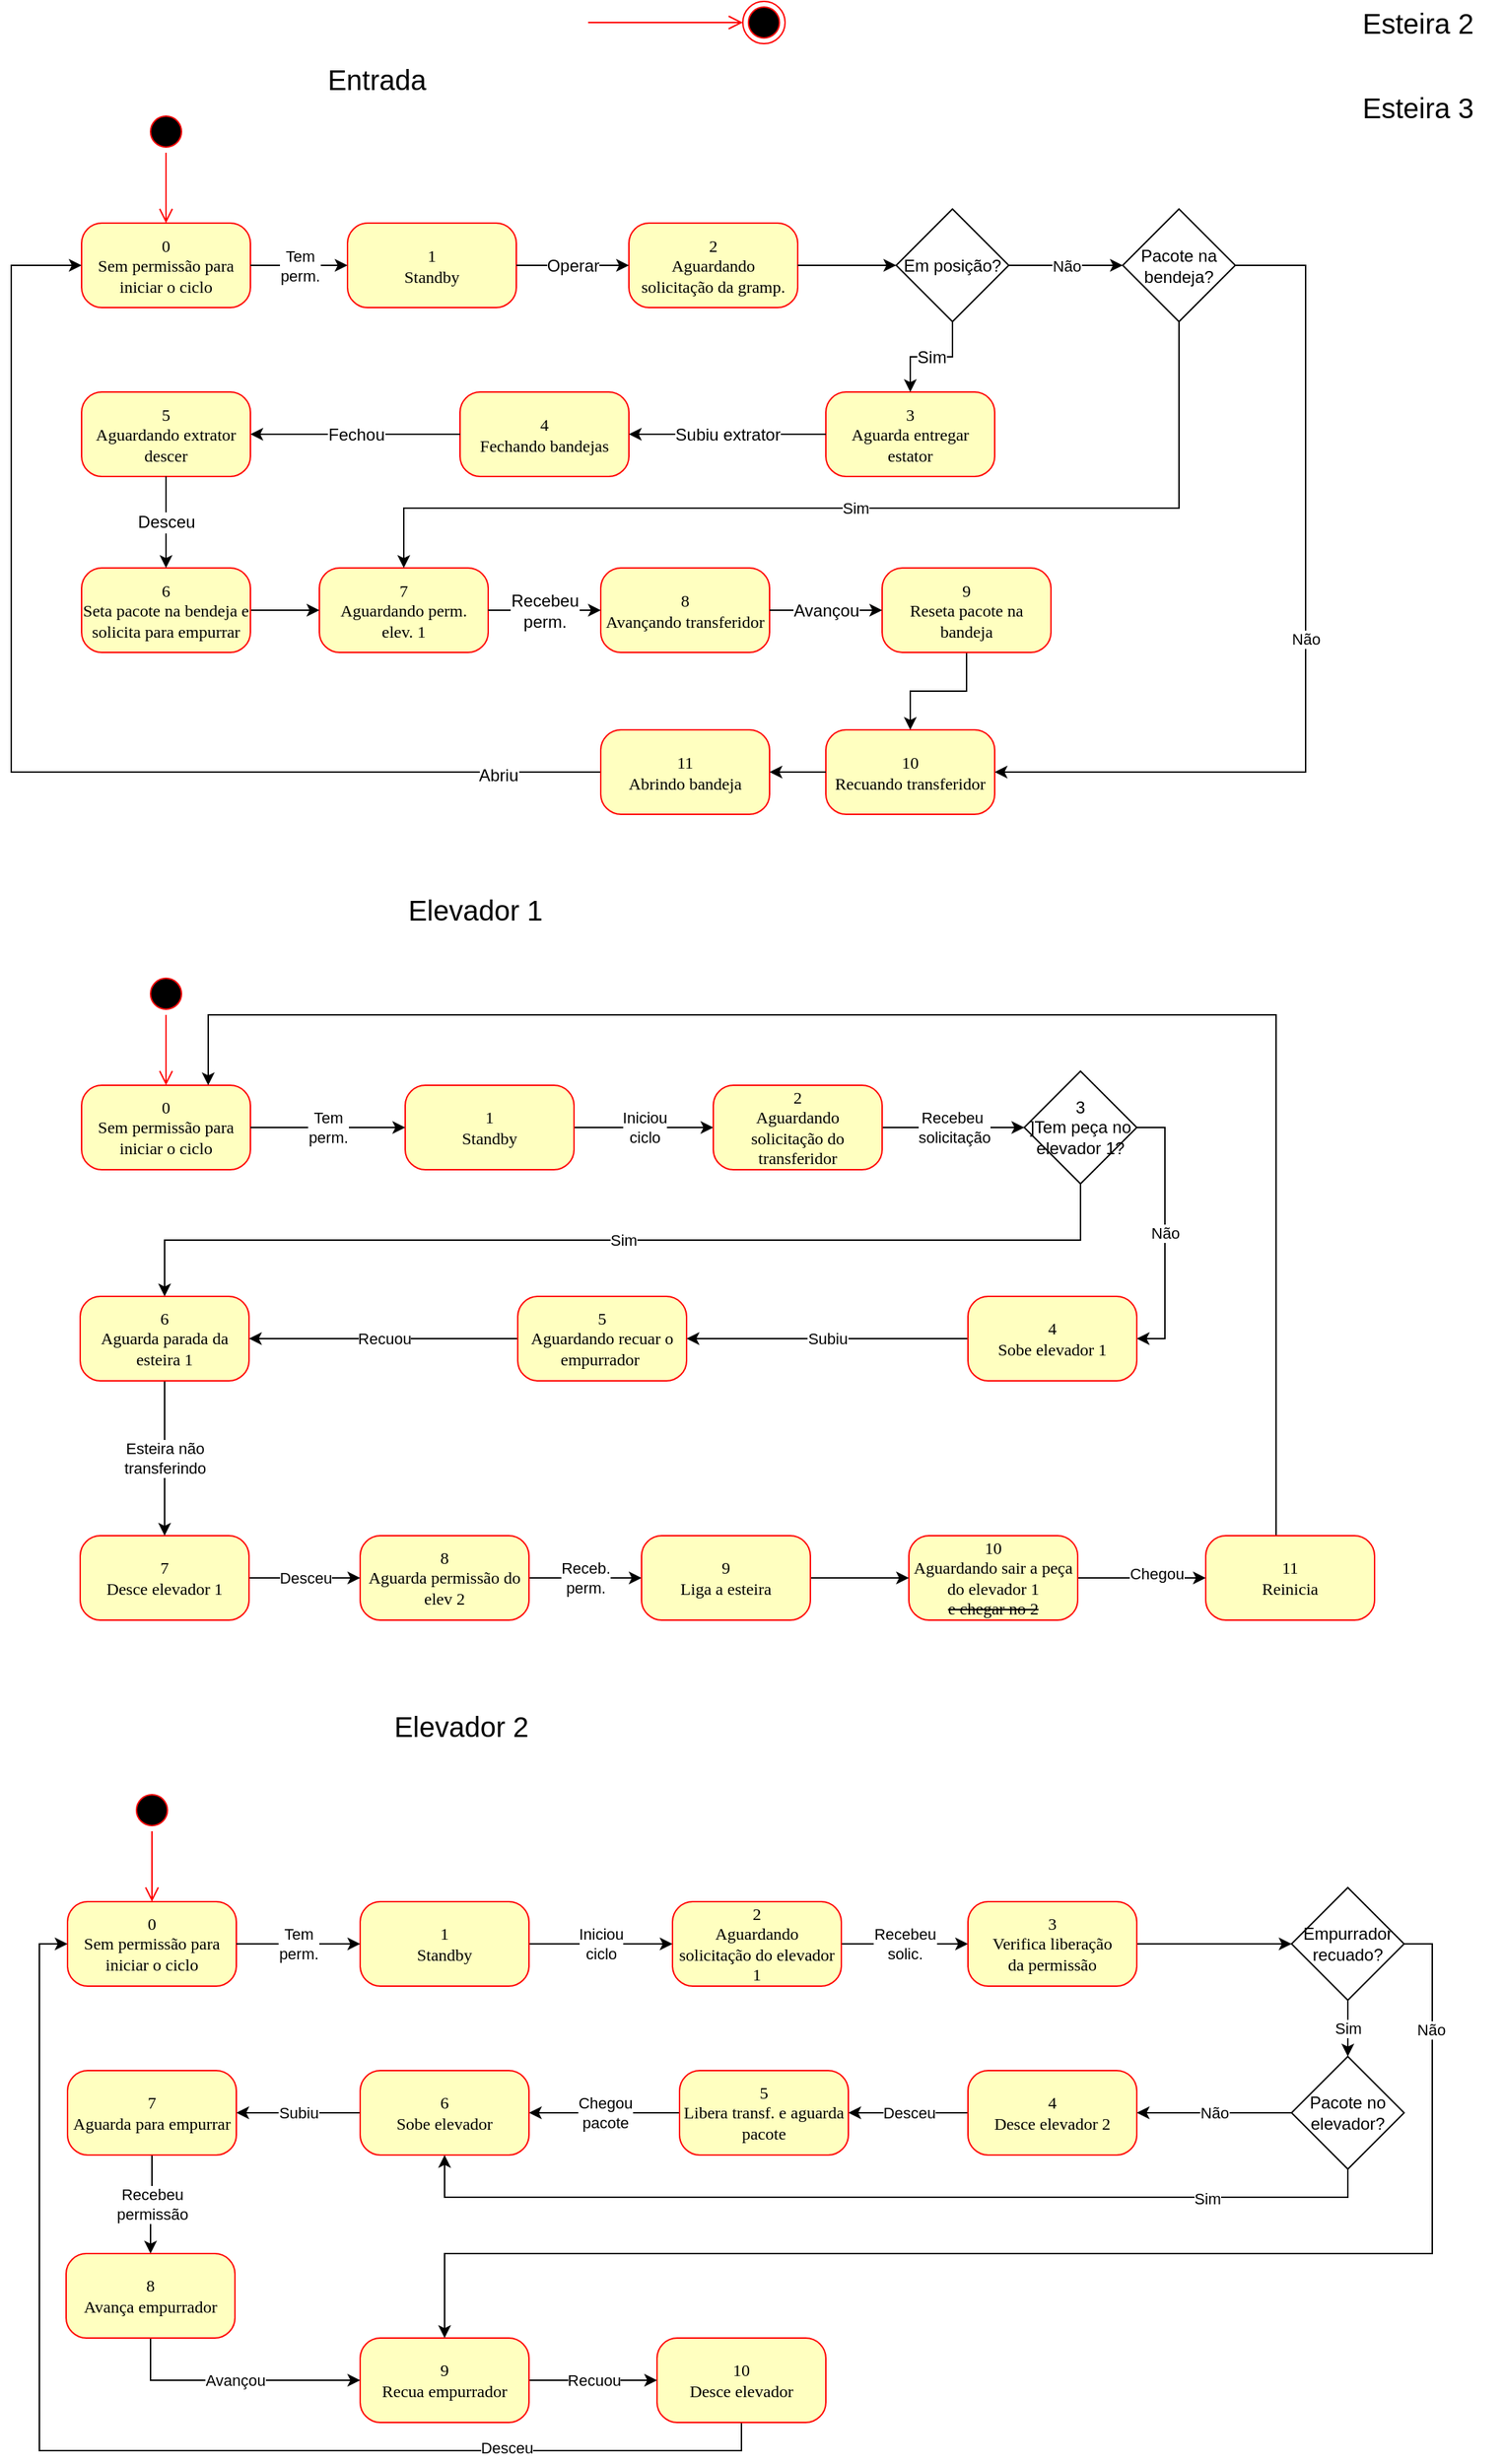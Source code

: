 <mxfile version="20.5.1" type="github">
  <diagram name="Page-1" id="58cdce13-f638-feb5-8d6f-7d28b1aa9fa0">
    <mxGraphModel dx="1283" dy="729" grid="1" gridSize="10" guides="1" tooltips="1" connect="1" arrows="1" fold="1" page="1" pageScale="1" pageWidth="1100" pageHeight="850" background="none" math="0" shadow="0">
      <root>
        <mxCell id="0" />
        <mxCell id="1" parent="0" />
        <mxCell id="xWgYyd1IFgnipg2OSd_u-2" value="Elevador 1" style="text;html=1;strokeColor=none;fillColor=none;align=center;verticalAlign=middle;whiteSpace=wrap;rounded=0;fontSize=20;" parent="1" vertex="1">
          <mxGeometry x="290" y="650" width="120" height="30" as="geometry" />
        </mxCell>
        <mxCell id="xWgYyd1IFgnipg2OSd_u-3" value="Esteira 3" style="text;html=1;strokeColor=none;fillColor=none;align=center;verticalAlign=middle;whiteSpace=wrap;rounded=0;fontSize=20;" parent="1" vertex="1">
          <mxGeometry x="960" y="80" width="120" height="30" as="geometry" />
        </mxCell>
        <mxCell id="24f968d109e7d6b4-3" value="" style="ellipse;html=1;shape=endState;fillColor=#000000;strokeColor=#ff0000;rounded=1;shadow=0;comic=0;labelBackgroundColor=none;fontFamily=Verdana;fontSize=12;fontColor=#000000;align=center;" parent="1" vertex="1">
          <mxGeometry x="540" y="20" width="30" height="30" as="geometry" />
        </mxCell>
        <mxCell id="3cde6dad864a17aa-12" style="edgeStyle=elbowEdgeStyle;html=1;labelBackgroundColor=none;endArrow=open;endSize=8;strokeColor=#ff0000;fontFamily=Verdana;fontSize=12;align=left;" parent="1" target="24f968d109e7d6b4-3" edge="1">
          <mxGeometry relative="1" as="geometry">
            <mxPoint x="430" y="35" as="sourcePoint" />
          </mxGeometry>
        </mxCell>
        <mxCell id="xWgYyd1IFgnipg2OSd_u-4" value="Esteira 2" style="text;html=1;strokeColor=none;fillColor=none;align=center;verticalAlign=middle;whiteSpace=wrap;rounded=0;fontSize=20;" parent="1" vertex="1">
          <mxGeometry x="960" y="20" width="120" height="30" as="geometry" />
        </mxCell>
        <mxCell id="xWgYyd1IFgnipg2OSd_u-5" value="Entrada" style="text;html=1;strokeColor=none;fillColor=none;align=center;verticalAlign=middle;whiteSpace=wrap;rounded=0;fontSize=20;" parent="1" vertex="1">
          <mxGeometry x="220" y="60" width="120" height="30" as="geometry" />
        </mxCell>
        <mxCell id="xWgYyd1IFgnipg2OSd_u-80" value="" style="ellipse;html=1;shape=startState;fillColor=#000000;strokeColor=#ff0000;rounded=1;shadow=0;comic=0;labelBackgroundColor=none;fontFamily=Verdana;fontSize=12;fontColor=#000000;align=center;direction=south;" parent="1" vertex="1">
          <mxGeometry x="115" y="710" width="30" height="30" as="geometry" />
        </mxCell>
        <mxCell id="xWgYyd1IFgnipg2OSd_u-81" value="0&lt;br&gt;Sem permissão para iniciar o ciclo" style="rounded=1;whiteSpace=wrap;html=1;arcSize=24;fillColor=#ffffc0;strokeColor=#ff0000;shadow=0;comic=0;labelBackgroundColor=none;fontFamily=Verdana;fontSize=12;fontColor=#000000;align=center;" parent="1" vertex="1">
          <mxGeometry x="70" y="790" width="120" height="60" as="geometry" />
        </mxCell>
        <mxCell id="KYoNbqA-EtBUBlgTEE9d-64" value="Recebeu&amp;nbsp;&lt;br&gt;solicitação" style="edgeStyle=orthogonalEdgeStyle;rounded=0;orthogonalLoop=1;jettySize=auto;html=1;startArrow=none;" parent="1" source="xWgYyd1IFgnipg2OSd_u-85" target="xWgYyd1IFgnipg2OSd_u-89" edge="1">
          <mxGeometry relative="1" as="geometry" />
        </mxCell>
        <mxCell id="KYoNbqA-EtBUBlgTEE9d-83" value="Iniciou&lt;br&gt;ciclo" style="edgeStyle=orthogonalEdgeStyle;rounded=0;orthogonalLoop=1;jettySize=auto;html=1;" parent="1" source="xWgYyd1IFgnipg2OSd_u-82" target="xWgYyd1IFgnipg2OSd_u-85" edge="1">
          <mxGeometry relative="1" as="geometry" />
        </mxCell>
        <mxCell id="xWgYyd1IFgnipg2OSd_u-82" value="1&lt;br&gt;Standby" style="rounded=1;whiteSpace=wrap;html=1;arcSize=24;fillColor=#ffffc0;strokeColor=#ff0000;shadow=0;comic=0;labelBackgroundColor=none;fontFamily=Verdana;fontSize=12;fontColor=#000000;align=center;" parent="1" vertex="1">
          <mxGeometry x="300" y="790" width="120" height="60" as="geometry" />
        </mxCell>
        <mxCell id="xWgYyd1IFgnipg2OSd_u-83" value="Tem&lt;br&gt;perm." style="edgeStyle=orthogonalEdgeStyle;rounded=0;orthogonalLoop=1;jettySize=auto;html=1;" parent="1" source="xWgYyd1IFgnipg2OSd_u-81" target="xWgYyd1IFgnipg2OSd_u-82" edge="1">
          <mxGeometry relative="1" as="geometry" />
        </mxCell>
        <mxCell id="xWgYyd1IFgnipg2OSd_u-84" style="edgeStyle=orthogonalEdgeStyle;html=1;labelBackgroundColor=none;endArrow=open;endSize=8;strokeColor=#ff0000;fontFamily=Verdana;fontSize=12;align=left;entryX=0.5;entryY=0;entryDx=0;entryDy=0;" parent="1" source="xWgYyd1IFgnipg2OSd_u-80" target="xWgYyd1IFgnipg2OSd_u-81" edge="1">
          <mxGeometry relative="1" as="geometry">
            <mxPoint x="219" y="-125" as="targetPoint" />
          </mxGeometry>
        </mxCell>
        <mxCell id="KYoNbqA-EtBUBlgTEE9d-68" value="Não" style="edgeStyle=orthogonalEdgeStyle;rounded=0;orthogonalLoop=1;jettySize=auto;html=1;exitX=1;exitY=0.5;exitDx=0;exitDy=0;entryX=1;entryY=0.5;entryDx=0;entryDy=0;startArrow=none;" parent="1" source="xWgYyd1IFgnipg2OSd_u-89" target="xWgYyd1IFgnipg2OSd_u-87" edge="1">
          <mxGeometry relative="1" as="geometry" />
        </mxCell>
        <mxCell id="KYoNbqA-EtBUBlgTEE9d-84" value="Subiu" style="edgeStyle=orthogonalEdgeStyle;rounded=0;orthogonalLoop=1;jettySize=auto;html=1;exitX=0;exitY=0.5;exitDx=0;exitDy=0;entryX=1;entryY=0.5;entryDx=0;entryDy=0;" parent="1" source="xWgYyd1IFgnipg2OSd_u-87" target="xWgYyd1IFgnipg2OSd_u-93" edge="1">
          <mxGeometry relative="1" as="geometry" />
        </mxCell>
        <mxCell id="xWgYyd1IFgnipg2OSd_u-87" value="4&lt;br&gt;Sobe elevador 1" style="rounded=1;whiteSpace=wrap;html=1;arcSize=24;fillColor=#ffffc0;strokeColor=#ff0000;shadow=0;comic=0;labelBackgroundColor=none;fontFamily=Verdana;fontSize=12;fontColor=#000000;align=center;" parent="1" vertex="1">
          <mxGeometry x="700" y="940" width="120" height="60" as="geometry" />
        </mxCell>
        <mxCell id="KYoNbqA-EtBUBlgTEE9d-70" value="Sim" style="edgeStyle=orthogonalEdgeStyle;rounded=0;orthogonalLoop=1;jettySize=auto;html=1;exitX=0.5;exitY=1;exitDx=0;exitDy=0;entryX=0.5;entryY=0;entryDx=0;entryDy=0;" parent="1" source="xWgYyd1IFgnipg2OSd_u-89" target="plYh04rKox7OMY_8y_C5-1" edge="1">
          <mxGeometry relative="1" as="geometry" />
        </mxCell>
        <mxCell id="plYh04rKox7OMY_8y_C5-3" value="Recuou" style="edgeStyle=orthogonalEdgeStyle;rounded=0;orthogonalLoop=1;jettySize=auto;html=1;" edge="1" parent="1" source="xWgYyd1IFgnipg2OSd_u-93" target="plYh04rKox7OMY_8y_C5-1">
          <mxGeometry relative="1" as="geometry" />
        </mxCell>
        <mxCell id="xWgYyd1IFgnipg2OSd_u-93" value="5&lt;br&gt;Aguardando recuar o empurrador&amp;nbsp;" style="rounded=1;whiteSpace=wrap;html=1;arcSize=24;fillColor=#ffffc0;strokeColor=#ff0000;shadow=0;comic=0;labelBackgroundColor=none;fontFamily=Verdana;fontSize=12;fontColor=#000000;align=center;" parent="1" vertex="1">
          <mxGeometry x="380" y="940" width="120" height="60" as="geometry" />
        </mxCell>
        <mxCell id="KYoNbqA-EtBUBlgTEE9d-63" value="" style="edgeStyle=orthogonalEdgeStyle;rounded=0;orthogonalLoop=1;jettySize=auto;html=1;" parent="1" source="xWgYyd1IFgnipg2OSd_u-95" target="xWgYyd1IFgnipg2OSd_u-98" edge="1">
          <mxGeometry relative="1" as="geometry" />
        </mxCell>
        <mxCell id="KYoNbqA-EtBUBlgTEE9d-80" value="Chegou" style="edgeLabel;html=1;align=center;verticalAlign=middle;resizable=0;points=[];" parent="KYoNbqA-EtBUBlgTEE9d-63" vertex="1" connectable="0">
          <mxGeometry x="0.218" y="3" relative="1" as="geometry">
            <mxPoint as="offset" />
          </mxGeometry>
        </mxCell>
        <mxCell id="xWgYyd1IFgnipg2OSd_u-95" value="10&lt;br&gt;Aguardando sair a peça do elevador 1&lt;br&gt;&lt;strike&gt;e chegar no 2&lt;/strike&gt;" style="rounded=1;whiteSpace=wrap;html=1;arcSize=24;fillColor=#ffffc0;strokeColor=#ff0000;shadow=0;comic=0;labelBackgroundColor=none;fontFamily=Verdana;fontSize=12;fontColor=#000000;align=center;" parent="1" vertex="1">
          <mxGeometry x="658" y="1110" width="120" height="60" as="geometry" />
        </mxCell>
        <mxCell id="KYoNbqA-EtBUBlgTEE9d-76" style="edgeStyle=orthogonalEdgeStyle;rounded=0;orthogonalLoop=1;jettySize=auto;html=1;exitX=0.5;exitY=0;exitDx=0;exitDy=0;entryX=0.75;entryY=0;entryDx=0;entryDy=0;" parent="1" source="xWgYyd1IFgnipg2OSd_u-98" target="xWgYyd1IFgnipg2OSd_u-81" edge="1">
          <mxGeometry relative="1" as="geometry">
            <Array as="points">
              <mxPoint x="919" y="740" />
              <mxPoint x="160" y="740" />
            </Array>
          </mxGeometry>
        </mxCell>
        <mxCell id="xWgYyd1IFgnipg2OSd_u-98" value="11&lt;br&gt;Reinicia" style="rounded=1;whiteSpace=wrap;html=1;arcSize=24;fillColor=#ffffc0;strokeColor=#ff0000;shadow=0;comic=0;labelBackgroundColor=none;fontFamily=Verdana;fontSize=12;fontColor=#000000;align=center;" parent="1" vertex="1">
          <mxGeometry x="869" y="1110" width="120" height="60" as="geometry" />
        </mxCell>
        <mxCell id="KYoNbqA-EtBUBlgTEE9d-1" value="" style="ellipse;html=1;shape=startState;fillColor=#000000;strokeColor=#ff0000;rounded=1;shadow=0;comic=0;labelBackgroundColor=none;fontFamily=Verdana;fontSize=12;fontColor=#000000;align=center;direction=south;" parent="1" vertex="1">
          <mxGeometry x="115" y="97.5" width="30" height="30" as="geometry" />
        </mxCell>
        <mxCell id="KYoNbqA-EtBUBlgTEE9d-2" value="0&lt;br&gt;Sem permissão para iniciar o ciclo" style="rounded=1;whiteSpace=wrap;html=1;arcSize=24;fillColor=#ffffc0;strokeColor=#ff0000;shadow=0;comic=0;labelBackgroundColor=none;fontFamily=Verdana;fontSize=12;fontColor=#000000;align=center;" parent="1" vertex="1">
          <mxGeometry x="70" y="177.5" width="120" height="60" as="geometry" />
        </mxCell>
        <mxCell id="KYoNbqA-EtBUBlgTEE9d-3" value="1&lt;br&gt;Standby" style="rounded=1;whiteSpace=wrap;html=1;arcSize=24;fillColor=#ffffc0;strokeColor=#ff0000;shadow=0;comic=0;labelBackgroundColor=none;fontFamily=Verdana;fontSize=12;fontColor=#000000;align=center;" parent="1" vertex="1">
          <mxGeometry x="259" y="177.5" width="120" height="60" as="geometry" />
        </mxCell>
        <mxCell id="KYoNbqA-EtBUBlgTEE9d-4" value="Tem&lt;br&gt;perm." style="edgeStyle=orthogonalEdgeStyle;rounded=0;orthogonalLoop=1;jettySize=auto;html=1;" parent="1" source="KYoNbqA-EtBUBlgTEE9d-2" target="KYoNbqA-EtBUBlgTEE9d-3" edge="1">
          <mxGeometry relative="1" as="geometry" />
        </mxCell>
        <mxCell id="KYoNbqA-EtBUBlgTEE9d-5" style="edgeStyle=orthogonalEdgeStyle;html=1;labelBackgroundColor=none;endArrow=open;endSize=8;strokeColor=#ff0000;fontFamily=Verdana;fontSize=12;align=left;entryX=0.5;entryY=0;entryDx=0;entryDy=0;" parent="1" source="KYoNbqA-EtBUBlgTEE9d-1" target="KYoNbqA-EtBUBlgTEE9d-2" edge="1">
          <mxGeometry relative="1" as="geometry">
            <mxPoint x="219" y="-97.5" as="targetPoint" />
          </mxGeometry>
        </mxCell>
        <mxCell id="KYoNbqA-EtBUBlgTEE9d-6" value="2&lt;br&gt;Aguardando&lt;br&gt;solicitação da gramp." style="rounded=1;whiteSpace=wrap;html=1;arcSize=24;fillColor=#ffffc0;strokeColor=#ff0000;shadow=0;comic=0;labelBackgroundColor=none;fontFamily=Verdana;fontSize=12;fontColor=#000000;align=center;" parent="1" vertex="1">
          <mxGeometry x="459" y="177.5" width="120" height="60" as="geometry" />
        </mxCell>
        <mxCell id="KYoNbqA-EtBUBlgTEE9d-7" value="Operar" style="edgeStyle=orthogonalEdgeStyle;rounded=0;orthogonalLoop=1;jettySize=auto;html=1;fontSize=12;" parent="1" source="KYoNbqA-EtBUBlgTEE9d-3" target="KYoNbqA-EtBUBlgTEE9d-6" edge="1">
          <mxGeometry relative="1" as="geometry" />
        </mxCell>
        <mxCell id="KYoNbqA-EtBUBlgTEE9d-8" value="3&lt;br&gt;Aguarda entregar estator" style="rounded=1;whiteSpace=wrap;html=1;arcSize=24;fillColor=#ffffc0;strokeColor=#ff0000;shadow=0;comic=0;labelBackgroundColor=none;fontFamily=Verdana;fontSize=12;fontColor=#000000;align=center;" parent="1" vertex="1">
          <mxGeometry x="599" y="297.5" width="120" height="60" as="geometry" />
        </mxCell>
        <mxCell id="KYoNbqA-EtBUBlgTEE9d-9" value="Sim" style="edgeStyle=orthogonalEdgeStyle;rounded=0;orthogonalLoop=1;jettySize=auto;html=1;exitX=0.5;exitY=1;exitDx=0;exitDy=0;entryX=0.5;entryY=0;entryDx=0;entryDy=0;fontSize=12;" parent="1" source="KYoNbqA-EtBUBlgTEE9d-10" target="KYoNbqA-EtBUBlgTEE9d-8" edge="1">
          <mxGeometry relative="1" as="geometry" />
        </mxCell>
        <mxCell id="KYoNbqA-EtBUBlgTEE9d-35" value="Não" style="edgeStyle=orthogonalEdgeStyle;rounded=0;orthogonalLoop=1;jettySize=auto;html=1;" parent="1" source="KYoNbqA-EtBUBlgTEE9d-10" target="KYoNbqA-EtBUBlgTEE9d-33" edge="1">
          <mxGeometry relative="1" as="geometry" />
        </mxCell>
        <mxCell id="KYoNbqA-EtBUBlgTEE9d-10" value="Em posição?" style="rhombus;whiteSpace=wrap;html=1;" parent="1" vertex="1">
          <mxGeometry x="649" y="167.5" width="80" height="80" as="geometry" />
        </mxCell>
        <mxCell id="KYoNbqA-EtBUBlgTEE9d-11" value="" style="edgeStyle=orthogonalEdgeStyle;rounded=0;orthogonalLoop=1;jettySize=auto;html=1;fontSize=20;" parent="1" source="KYoNbqA-EtBUBlgTEE9d-6" target="KYoNbqA-EtBUBlgTEE9d-10" edge="1">
          <mxGeometry relative="1" as="geometry" />
        </mxCell>
        <mxCell id="KYoNbqA-EtBUBlgTEE9d-12" value="4&lt;br&gt;Fechando bandejas" style="rounded=1;whiteSpace=wrap;html=1;arcSize=24;fillColor=#ffffc0;strokeColor=#ff0000;shadow=0;comic=0;labelBackgroundColor=none;fontFamily=Verdana;fontSize=12;fontColor=#000000;align=center;" parent="1" vertex="1">
          <mxGeometry x="339" y="297.5" width="120" height="60" as="geometry" />
        </mxCell>
        <mxCell id="KYoNbqA-EtBUBlgTEE9d-13" value="Subiu extrator" style="edgeStyle=orthogonalEdgeStyle;rounded=0;orthogonalLoop=1;jettySize=auto;html=1;fontSize=12;" parent="1" source="KYoNbqA-EtBUBlgTEE9d-8" target="KYoNbqA-EtBUBlgTEE9d-12" edge="1">
          <mxGeometry relative="1" as="geometry" />
        </mxCell>
        <mxCell id="KYoNbqA-EtBUBlgTEE9d-14" value="5&lt;br&gt;Aguardando extrator descer" style="rounded=1;whiteSpace=wrap;html=1;arcSize=24;fillColor=#ffffc0;strokeColor=#ff0000;shadow=0;comic=0;labelBackgroundColor=none;fontFamily=Verdana;fontSize=12;fontColor=#000000;align=center;" parent="1" vertex="1">
          <mxGeometry x="70" y="297.5" width="120" height="60" as="geometry" />
        </mxCell>
        <mxCell id="KYoNbqA-EtBUBlgTEE9d-15" value="Fechou" style="edgeStyle=orthogonalEdgeStyle;rounded=0;orthogonalLoop=1;jettySize=auto;html=1;fontSize=12;" parent="1" source="KYoNbqA-EtBUBlgTEE9d-12" target="KYoNbqA-EtBUBlgTEE9d-14" edge="1">
          <mxGeometry relative="1" as="geometry" />
        </mxCell>
        <mxCell id="KYoNbqA-EtBUBlgTEE9d-16" value="7&lt;br&gt;Aguardando perm.&lt;br&gt;elev. 1" style="rounded=1;whiteSpace=wrap;html=1;arcSize=24;fillColor=#ffffc0;strokeColor=#ff0000;shadow=0;comic=0;labelBackgroundColor=none;fontFamily=Verdana;fontSize=12;fontColor=#000000;align=center;" parent="1" vertex="1">
          <mxGeometry x="239" y="422.5" width="120" height="60" as="geometry" />
        </mxCell>
        <mxCell id="KYoNbqA-EtBUBlgTEE9d-17" value="8&lt;br&gt;Avançando transferidor" style="rounded=1;whiteSpace=wrap;html=1;arcSize=24;fillColor=#ffffc0;strokeColor=#ff0000;shadow=0;comic=0;labelBackgroundColor=none;fontFamily=Verdana;fontSize=12;fontColor=#000000;align=center;" parent="1" vertex="1">
          <mxGeometry x="439" y="422.5" width="120" height="60" as="geometry" />
        </mxCell>
        <mxCell id="KYoNbqA-EtBUBlgTEE9d-18" value="Recebeu&lt;br&gt;perm." style="edgeStyle=orthogonalEdgeStyle;rounded=0;orthogonalLoop=1;jettySize=auto;html=1;fontSize=12;" parent="1" source="KYoNbqA-EtBUBlgTEE9d-16" target="KYoNbqA-EtBUBlgTEE9d-17" edge="1">
          <mxGeometry relative="1" as="geometry" />
        </mxCell>
        <mxCell id="KYoNbqA-EtBUBlgTEE9d-19" value="10&lt;br&gt;Recuando transferidor" style="rounded=1;whiteSpace=wrap;html=1;arcSize=24;fillColor=#ffffc0;strokeColor=#ff0000;shadow=0;comic=0;labelBackgroundColor=none;fontFamily=Verdana;fontSize=12;fontColor=#000000;align=center;" parent="1" vertex="1">
          <mxGeometry x="599" y="537.5" width="120" height="60" as="geometry" />
        </mxCell>
        <mxCell id="KYoNbqA-EtBUBlgTEE9d-21" value="" style="edgeStyle=orthogonalEdgeStyle;rounded=0;orthogonalLoop=1;jettySize=auto;html=1;fontSize=12;" parent="1" source="KYoNbqA-EtBUBlgTEE9d-22" target="KYoNbqA-EtBUBlgTEE9d-16" edge="1">
          <mxGeometry relative="1" as="geometry" />
        </mxCell>
        <mxCell id="KYoNbqA-EtBUBlgTEE9d-22" value="6&lt;br&gt;Seta pacote na bendeja e solicita para empurrar" style="rounded=1;whiteSpace=wrap;html=1;arcSize=24;fillColor=#ffffc0;strokeColor=#ff0000;shadow=0;comic=0;labelBackgroundColor=none;fontFamily=Verdana;fontSize=12;fontColor=#000000;align=center;" parent="1" vertex="1">
          <mxGeometry x="70" y="422.5" width="120" height="60" as="geometry" />
        </mxCell>
        <mxCell id="KYoNbqA-EtBUBlgTEE9d-23" value="Desceu" style="edgeStyle=orthogonalEdgeStyle;rounded=0;orthogonalLoop=1;jettySize=auto;html=1;fontSize=12;" parent="1" source="KYoNbqA-EtBUBlgTEE9d-14" target="KYoNbqA-EtBUBlgTEE9d-22" edge="1">
          <mxGeometry relative="1" as="geometry" />
        </mxCell>
        <mxCell id="KYoNbqA-EtBUBlgTEE9d-24" style="edgeStyle=orthogonalEdgeStyle;rounded=0;orthogonalLoop=1;jettySize=auto;html=1;exitX=0;exitY=0.5;exitDx=0;exitDy=0;entryX=0;entryY=0.5;entryDx=0;entryDy=0;fontSize=12;" parent="1" source="KYoNbqA-EtBUBlgTEE9d-26" target="KYoNbqA-EtBUBlgTEE9d-2" edge="1">
          <mxGeometry relative="1" as="geometry">
            <Array as="points">
              <mxPoint x="20" y="567" />
              <mxPoint x="20" y="207" />
            </Array>
          </mxGeometry>
        </mxCell>
        <mxCell id="KYoNbqA-EtBUBlgTEE9d-25" value="Abriu" style="edgeLabel;html=1;align=center;verticalAlign=middle;resizable=0;points=[];fontSize=12;" parent="KYoNbqA-EtBUBlgTEE9d-24" vertex="1" connectable="0">
          <mxGeometry x="-0.823" y="2" relative="1" as="geometry">
            <mxPoint as="offset" />
          </mxGeometry>
        </mxCell>
        <mxCell id="KYoNbqA-EtBUBlgTEE9d-26" value="11&lt;br&gt;Abrindo bandeja" style="rounded=1;whiteSpace=wrap;html=1;arcSize=24;fillColor=#ffffc0;strokeColor=#ff0000;shadow=0;comic=0;labelBackgroundColor=none;fontFamily=Verdana;fontSize=12;fontColor=#000000;align=center;" parent="1" vertex="1">
          <mxGeometry x="439" y="537.5" width="120" height="60" as="geometry" />
        </mxCell>
        <mxCell id="KYoNbqA-EtBUBlgTEE9d-27" value="" style="edgeStyle=orthogonalEdgeStyle;rounded=0;orthogonalLoop=1;jettySize=auto;html=1;fontSize=12;" parent="1" source="KYoNbqA-EtBUBlgTEE9d-19" target="KYoNbqA-EtBUBlgTEE9d-26" edge="1">
          <mxGeometry relative="1" as="geometry" />
        </mxCell>
        <mxCell id="KYoNbqA-EtBUBlgTEE9d-28" value="" style="edgeStyle=orthogonalEdgeStyle;rounded=0;orthogonalLoop=1;jettySize=auto;html=1;fontSize=12;" parent="1" source="KYoNbqA-EtBUBlgTEE9d-29" target="KYoNbqA-EtBUBlgTEE9d-19" edge="1">
          <mxGeometry relative="1" as="geometry" />
        </mxCell>
        <mxCell id="KYoNbqA-EtBUBlgTEE9d-29" value="9&lt;br&gt;Reseta pacote na bandeja" style="rounded=1;whiteSpace=wrap;html=1;arcSize=24;fillColor=#ffffc0;strokeColor=#ff0000;shadow=0;comic=0;labelBackgroundColor=none;fontFamily=Verdana;fontSize=12;fontColor=#000000;align=center;" parent="1" vertex="1">
          <mxGeometry x="639" y="422.5" width="120" height="60" as="geometry" />
        </mxCell>
        <mxCell id="KYoNbqA-EtBUBlgTEE9d-30" value="Avançou" style="edgeStyle=orthogonalEdgeStyle;rounded=0;orthogonalLoop=1;jettySize=auto;html=1;fontSize=12;" parent="1" source="KYoNbqA-EtBUBlgTEE9d-17" target="KYoNbqA-EtBUBlgTEE9d-29" edge="1">
          <mxGeometry relative="1" as="geometry" />
        </mxCell>
        <mxCell id="KYoNbqA-EtBUBlgTEE9d-37" value="Não" style="edgeStyle=orthogonalEdgeStyle;rounded=0;orthogonalLoop=1;jettySize=auto;html=1;exitX=1;exitY=0.5;exitDx=0;exitDy=0;entryX=1;entryY=0.5;entryDx=0;entryDy=0;" parent="1" source="KYoNbqA-EtBUBlgTEE9d-33" target="KYoNbqA-EtBUBlgTEE9d-19" edge="1">
          <mxGeometry relative="1" as="geometry">
            <Array as="points">
              <mxPoint x="940" y="207" />
              <mxPoint x="940" y="567" />
            </Array>
          </mxGeometry>
        </mxCell>
        <mxCell id="KYoNbqA-EtBUBlgTEE9d-38" value="Sim" style="edgeStyle=orthogonalEdgeStyle;rounded=0;orthogonalLoop=1;jettySize=auto;html=1;exitX=0.5;exitY=1;exitDx=0;exitDy=0;" parent="1" source="KYoNbqA-EtBUBlgTEE9d-33" target="KYoNbqA-EtBUBlgTEE9d-16" edge="1">
          <mxGeometry relative="1" as="geometry">
            <Array as="points">
              <mxPoint x="850" y="380" />
              <mxPoint x="299" y="380" />
            </Array>
          </mxGeometry>
        </mxCell>
        <mxCell id="KYoNbqA-EtBUBlgTEE9d-33" value="Pacote na bendeja?" style="rhombus;whiteSpace=wrap;html=1;" parent="1" vertex="1">
          <mxGeometry x="810" y="167.5" width="80" height="80" as="geometry" />
        </mxCell>
        <mxCell id="KYoNbqA-EtBUBlgTEE9d-44" value="Receb.&lt;br&gt;perm." style="edgeStyle=orthogonalEdgeStyle;rounded=0;orthogonalLoop=1;jettySize=auto;html=1;" parent="1" source="KYoNbqA-EtBUBlgTEE9d-39" target="KYoNbqA-EtBUBlgTEE9d-42" edge="1">
          <mxGeometry relative="1" as="geometry" />
        </mxCell>
        <mxCell id="KYoNbqA-EtBUBlgTEE9d-39" value="8&lt;br&gt;Aguarda permissão do elev 2" style="rounded=1;whiteSpace=wrap;html=1;arcSize=24;fillColor=#ffffc0;strokeColor=#ff0000;shadow=0;comic=0;labelBackgroundColor=none;fontFamily=Verdana;fontSize=12;fontColor=#000000;align=center;" parent="1" vertex="1">
          <mxGeometry x="268" y="1110" width="120" height="60" as="geometry" />
        </mxCell>
        <mxCell id="KYoNbqA-EtBUBlgTEE9d-45" value="" style="edgeStyle=orthogonalEdgeStyle;rounded=0;orthogonalLoop=1;jettySize=auto;html=1;" parent="1" source="KYoNbqA-EtBUBlgTEE9d-42" target="xWgYyd1IFgnipg2OSd_u-95" edge="1">
          <mxGeometry relative="1" as="geometry" />
        </mxCell>
        <mxCell id="KYoNbqA-EtBUBlgTEE9d-42" value="9&lt;br&gt;Liga a esteira" style="rounded=1;whiteSpace=wrap;html=1;arcSize=24;fillColor=#ffffc0;strokeColor=#ff0000;shadow=0;comic=0;labelBackgroundColor=none;fontFamily=Verdana;fontSize=12;fontColor=#000000;align=center;" parent="1" vertex="1">
          <mxGeometry x="468" y="1110" width="120" height="60" as="geometry" />
        </mxCell>
        <mxCell id="KYoNbqA-EtBUBlgTEE9d-62" value="Desceu" style="edgeStyle=orthogonalEdgeStyle;rounded=0;orthogonalLoop=1;jettySize=auto;html=1;" parent="1" source="xWgYyd1IFgnipg2OSd_u-101" target="KYoNbqA-EtBUBlgTEE9d-39" edge="1">
          <mxGeometry relative="1" as="geometry" />
        </mxCell>
        <mxCell id="xWgYyd1IFgnipg2OSd_u-101" value="7&lt;br&gt;Desce elevador 1" style="rounded=1;whiteSpace=wrap;html=1;arcSize=24;fillColor=#ffffc0;strokeColor=#ff0000;shadow=0;comic=0;labelBackgroundColor=none;fontFamily=Verdana;fontSize=12;fontColor=#000000;align=center;" parent="1" vertex="1">
          <mxGeometry x="69" y="1110" width="120" height="60" as="geometry" />
        </mxCell>
        <mxCell id="xWgYyd1IFgnipg2OSd_u-89" value="3&lt;br&gt;]Tem peça no elevador 1?" style="rhombus;whiteSpace=wrap;html=1;" parent="1" vertex="1">
          <mxGeometry x="740" y="780" width="80" height="80" as="geometry" />
        </mxCell>
        <mxCell id="xWgYyd1IFgnipg2OSd_u-85" value="2&lt;br&gt;Aguardando&lt;br&gt;solicitação do&lt;br&gt;transferidor" style="rounded=1;whiteSpace=wrap;html=1;arcSize=24;fillColor=#ffffc0;strokeColor=#ff0000;shadow=0;comic=0;labelBackgroundColor=none;fontFamily=Verdana;fontSize=12;fontColor=#000000;align=center;" parent="1" vertex="1">
          <mxGeometry x="519" y="790" width="120" height="60" as="geometry" />
        </mxCell>
        <mxCell id="plYh04rKox7OMY_8y_C5-7" value="Esteira não&lt;br&gt;transferindo" style="edgeStyle=orthogonalEdgeStyle;rounded=0;orthogonalLoop=1;jettySize=auto;html=1;exitX=0.5;exitY=1;exitDx=0;exitDy=0;entryX=0.5;entryY=0;entryDx=0;entryDy=0;" edge="1" parent="1" source="plYh04rKox7OMY_8y_C5-1" target="xWgYyd1IFgnipg2OSd_u-101">
          <mxGeometry relative="1" as="geometry" />
        </mxCell>
        <mxCell id="plYh04rKox7OMY_8y_C5-1" value="6&lt;br&gt;Aguarda parada da esteira 1" style="rounded=1;whiteSpace=wrap;html=1;arcSize=24;fillColor=#ffffc0;strokeColor=#ff0000;shadow=0;comic=0;labelBackgroundColor=none;fontFamily=Verdana;fontSize=12;fontColor=#000000;align=center;" vertex="1" parent="1">
          <mxGeometry x="69" y="940" width="120" height="60" as="geometry" />
        </mxCell>
        <mxCell id="plYh04rKox7OMY_8y_C5-8" value="Elevador 2" style="text;html=1;strokeColor=none;fillColor=none;align=center;verticalAlign=middle;whiteSpace=wrap;rounded=0;fontSize=20;" vertex="1" parent="1">
          <mxGeometry x="280" y="1230" width="120" height="30" as="geometry" />
        </mxCell>
        <mxCell id="plYh04rKox7OMY_8y_C5-9" value="" style="ellipse;html=1;shape=startState;fillColor=#000000;strokeColor=#ff0000;rounded=1;shadow=0;comic=0;labelBackgroundColor=none;fontFamily=Verdana;fontSize=12;fontColor=#000000;align=center;direction=south;" vertex="1" parent="1">
          <mxGeometry x="105" y="1290" width="30" height="30" as="geometry" />
        </mxCell>
        <mxCell id="plYh04rKox7OMY_8y_C5-10" value="0&lt;br&gt;Sem permissão para iniciar o ciclo" style="rounded=1;whiteSpace=wrap;html=1;arcSize=24;fillColor=#ffffc0;strokeColor=#ff0000;shadow=0;comic=0;labelBackgroundColor=none;fontFamily=Verdana;fontSize=12;fontColor=#000000;align=center;" vertex="1" parent="1">
          <mxGeometry x="60" y="1370" width="120" height="60" as="geometry" />
        </mxCell>
        <mxCell id="plYh04rKox7OMY_8y_C5-12" value="Iniciou&lt;br&gt;ciclo" style="edgeStyle=orthogonalEdgeStyle;rounded=0;orthogonalLoop=1;jettySize=auto;html=1;" edge="1" parent="1" source="plYh04rKox7OMY_8y_C5-13" target="plYh04rKox7OMY_8y_C5-34">
          <mxGeometry relative="1" as="geometry" />
        </mxCell>
        <mxCell id="plYh04rKox7OMY_8y_C5-13" value="1&lt;br&gt;Standby" style="rounded=1;whiteSpace=wrap;html=1;arcSize=24;fillColor=#ffffc0;strokeColor=#ff0000;shadow=0;comic=0;labelBackgroundColor=none;fontFamily=Verdana;fontSize=12;fontColor=#000000;align=center;" vertex="1" parent="1">
          <mxGeometry x="268" y="1370" width="120" height="60" as="geometry" />
        </mxCell>
        <mxCell id="plYh04rKox7OMY_8y_C5-14" value="Tem&lt;br&gt;perm." style="edgeStyle=orthogonalEdgeStyle;rounded=0;orthogonalLoop=1;jettySize=auto;html=1;" edge="1" parent="1" source="plYh04rKox7OMY_8y_C5-10" target="plYh04rKox7OMY_8y_C5-13">
          <mxGeometry relative="1" as="geometry" />
        </mxCell>
        <mxCell id="plYh04rKox7OMY_8y_C5-15" style="edgeStyle=orthogonalEdgeStyle;html=1;labelBackgroundColor=none;endArrow=open;endSize=8;strokeColor=#ff0000;fontFamily=Verdana;fontSize=12;align=left;entryX=0.5;entryY=0;entryDx=0;entryDy=0;" edge="1" parent="1" source="plYh04rKox7OMY_8y_C5-9" target="plYh04rKox7OMY_8y_C5-10">
          <mxGeometry relative="1" as="geometry">
            <mxPoint x="209" y="455" as="targetPoint" />
          </mxGeometry>
        </mxCell>
        <mxCell id="plYh04rKox7OMY_8y_C5-17" value="Desceu" style="edgeStyle=orthogonalEdgeStyle;rounded=0;orthogonalLoop=1;jettySize=auto;html=1;exitX=0;exitY=0.5;exitDx=0;exitDy=0;entryX=1;entryY=0.5;entryDx=0;entryDy=0;" edge="1" parent="1" source="plYh04rKox7OMY_8y_C5-18" target="plYh04rKox7OMY_8y_C5-21">
          <mxGeometry relative="1" as="geometry" />
        </mxCell>
        <mxCell id="plYh04rKox7OMY_8y_C5-18" value="4&lt;br&gt;Desce elevador 2" style="rounded=1;whiteSpace=wrap;html=1;arcSize=24;fillColor=#ffffc0;strokeColor=#ff0000;shadow=0;comic=0;labelBackgroundColor=none;fontFamily=Verdana;fontSize=12;fontColor=#000000;align=center;" vertex="1" parent="1">
          <mxGeometry x="700" y="1490" width="120" height="60" as="geometry" />
        </mxCell>
        <mxCell id="plYh04rKox7OMY_8y_C5-20" value="Subiu" style="edgeStyle=orthogonalEdgeStyle;rounded=0;orthogonalLoop=1;jettySize=auto;html=1;startArrow=none;" edge="1" parent="1" source="plYh04rKox7OMY_8y_C5-47" target="plYh04rKox7OMY_8y_C5-36">
          <mxGeometry relative="1" as="geometry" />
        </mxCell>
        <mxCell id="plYh04rKox7OMY_8y_C5-49" value="Chegou&lt;br&gt;pacote" style="edgeStyle=orthogonalEdgeStyle;rounded=0;orthogonalLoop=1;jettySize=auto;html=1;" edge="1" parent="1" source="plYh04rKox7OMY_8y_C5-21" target="plYh04rKox7OMY_8y_C5-47">
          <mxGeometry relative="1" as="geometry" />
        </mxCell>
        <mxCell id="plYh04rKox7OMY_8y_C5-21" value="5&lt;br&gt;Libera transf. e aguarda pacote" style="rounded=1;whiteSpace=wrap;html=1;arcSize=24;fillColor=#ffffc0;strokeColor=#ff0000;shadow=0;comic=0;labelBackgroundColor=none;fontFamily=Verdana;fontSize=12;fontColor=#000000;align=center;" vertex="1" parent="1">
          <mxGeometry x="495" y="1490" width="120" height="60" as="geometry" />
        </mxCell>
        <mxCell id="plYh04rKox7OMY_8y_C5-56" style="edgeStyle=orthogonalEdgeStyle;rounded=0;orthogonalLoop=1;jettySize=auto;html=1;exitX=0.5;exitY=1;exitDx=0;exitDy=0;entryX=0;entryY=0.5;entryDx=0;entryDy=0;" edge="1" parent="1" source="plYh04rKox7OMY_8y_C5-28" target="plYh04rKox7OMY_8y_C5-10">
          <mxGeometry relative="1" as="geometry" />
        </mxCell>
        <mxCell id="plYh04rKox7OMY_8y_C5-57" value="Desceu" style="edgeLabel;html=1;align=center;verticalAlign=middle;resizable=0;points=[];" vertex="1" connectable="0" parent="plYh04rKox7OMY_8y_C5-56">
          <mxGeometry x="-0.584" y="-2" relative="1" as="geometry">
            <mxPoint as="offset" />
          </mxGeometry>
        </mxCell>
        <mxCell id="plYh04rKox7OMY_8y_C5-28" value="10&lt;br&gt;Desce elevador" style="rounded=1;whiteSpace=wrap;html=1;arcSize=24;fillColor=#ffffc0;strokeColor=#ff0000;shadow=0;comic=0;labelBackgroundColor=none;fontFamily=Verdana;fontSize=12;fontColor=#000000;align=center;" vertex="1" parent="1">
          <mxGeometry x="479" y="1680" width="120" height="60" as="geometry" />
        </mxCell>
        <mxCell id="plYh04rKox7OMY_8y_C5-31" value="Recuou" style="edgeStyle=orthogonalEdgeStyle;rounded=0;orthogonalLoop=1;jettySize=auto;html=1;" edge="1" parent="1" source="plYh04rKox7OMY_8y_C5-32" target="plYh04rKox7OMY_8y_C5-28">
          <mxGeometry relative="1" as="geometry" />
        </mxCell>
        <mxCell id="plYh04rKox7OMY_8y_C5-32" value="9&lt;br&gt;Recua empurrador" style="rounded=1;whiteSpace=wrap;html=1;arcSize=24;fillColor=#ffffc0;strokeColor=#ff0000;shadow=0;comic=0;labelBackgroundColor=none;fontFamily=Verdana;fontSize=12;fontColor=#000000;align=center;" vertex="1" parent="1">
          <mxGeometry x="268" y="1680" width="120" height="60" as="geometry" />
        </mxCell>
        <mxCell id="plYh04rKox7OMY_8y_C5-42" value="Sim" style="edgeStyle=orthogonalEdgeStyle;rounded=0;orthogonalLoop=1;jettySize=auto;html=1;" edge="1" parent="1" source="plYh04rKox7OMY_8y_C5-33" target="plYh04rKox7OMY_8y_C5-41">
          <mxGeometry relative="1" as="geometry" />
        </mxCell>
        <mxCell id="plYh04rKox7OMY_8y_C5-58" style="edgeStyle=orthogonalEdgeStyle;rounded=0;orthogonalLoop=1;jettySize=auto;html=1;exitX=1;exitY=0.5;exitDx=0;exitDy=0;" edge="1" parent="1" source="plYh04rKox7OMY_8y_C5-33" target="plYh04rKox7OMY_8y_C5-32">
          <mxGeometry relative="1" as="geometry">
            <Array as="points">
              <mxPoint x="1030" y="1400" />
              <mxPoint x="1030" y="1620" />
              <mxPoint x="328" y="1620" />
            </Array>
          </mxGeometry>
        </mxCell>
        <mxCell id="plYh04rKox7OMY_8y_C5-60" value="Não" style="edgeLabel;html=1;align=center;verticalAlign=middle;resizable=0;points=[];" vertex="1" connectable="0" parent="plYh04rKox7OMY_8y_C5-58">
          <mxGeometry x="-0.838" y="-1" relative="1" as="geometry">
            <mxPoint as="offset" />
          </mxGeometry>
        </mxCell>
        <mxCell id="plYh04rKox7OMY_8y_C5-33" value="Empurrador recuado?" style="rhombus;whiteSpace=wrap;html=1;" vertex="1" parent="1">
          <mxGeometry x="930" y="1360" width="80" height="80" as="geometry" />
        </mxCell>
        <mxCell id="plYh04rKox7OMY_8y_C5-39" value="Recebeu&lt;br&gt;solic." style="edgeStyle=orthogonalEdgeStyle;rounded=0;orthogonalLoop=1;jettySize=auto;html=1;" edge="1" parent="1" source="plYh04rKox7OMY_8y_C5-34" target="plYh04rKox7OMY_8y_C5-37">
          <mxGeometry relative="1" as="geometry" />
        </mxCell>
        <mxCell id="plYh04rKox7OMY_8y_C5-34" value="2&lt;br&gt;Aguardando&lt;br&gt;solicitação do elevador 1" style="rounded=1;whiteSpace=wrap;html=1;arcSize=24;fillColor=#ffffc0;strokeColor=#ff0000;shadow=0;comic=0;labelBackgroundColor=none;fontFamily=Verdana;fontSize=12;fontColor=#000000;align=center;" vertex="1" parent="1">
          <mxGeometry x="490" y="1370" width="120" height="60" as="geometry" />
        </mxCell>
        <mxCell id="plYh04rKox7OMY_8y_C5-51" value="Recebeu&lt;br&gt;permissão" style="edgeStyle=orthogonalEdgeStyle;rounded=0;orthogonalLoop=1;jettySize=auto;html=1;" edge="1" parent="1" source="plYh04rKox7OMY_8y_C5-36" target="plYh04rKox7OMY_8y_C5-50">
          <mxGeometry relative="1" as="geometry" />
        </mxCell>
        <mxCell id="plYh04rKox7OMY_8y_C5-36" value="7&lt;br&gt;Aguarda para empurrar" style="rounded=1;whiteSpace=wrap;html=1;arcSize=24;fillColor=#ffffc0;strokeColor=#ff0000;shadow=0;comic=0;labelBackgroundColor=none;fontFamily=Verdana;fontSize=12;fontColor=#000000;align=center;" vertex="1" parent="1">
          <mxGeometry x="60" y="1490" width="120" height="60" as="geometry" />
        </mxCell>
        <mxCell id="plYh04rKox7OMY_8y_C5-40" value="" style="edgeStyle=orthogonalEdgeStyle;rounded=0;orthogonalLoop=1;jettySize=auto;html=1;" edge="1" parent="1" source="plYh04rKox7OMY_8y_C5-37" target="plYh04rKox7OMY_8y_C5-33">
          <mxGeometry relative="1" as="geometry" />
        </mxCell>
        <mxCell id="plYh04rKox7OMY_8y_C5-37" value="3&lt;br&gt;Verifica liberação&lt;br&gt;da permissão" style="rounded=1;whiteSpace=wrap;html=1;arcSize=24;fillColor=#ffffc0;strokeColor=#ff0000;shadow=0;comic=0;labelBackgroundColor=none;fontFamily=Verdana;fontSize=12;fontColor=#000000;align=center;" vertex="1" parent="1">
          <mxGeometry x="700" y="1370" width="120" height="60" as="geometry" />
        </mxCell>
        <mxCell id="plYh04rKox7OMY_8y_C5-46" value="Não" style="edgeStyle=orthogonalEdgeStyle;rounded=0;orthogonalLoop=1;jettySize=auto;html=1;" edge="1" parent="1" source="plYh04rKox7OMY_8y_C5-41" target="plYh04rKox7OMY_8y_C5-18">
          <mxGeometry relative="1" as="geometry" />
        </mxCell>
        <mxCell id="plYh04rKox7OMY_8y_C5-52" style="edgeStyle=orthogonalEdgeStyle;rounded=0;orthogonalLoop=1;jettySize=auto;html=1;exitX=0.5;exitY=1;exitDx=0;exitDy=0;entryX=0.5;entryY=1;entryDx=0;entryDy=0;" edge="1" parent="1" source="plYh04rKox7OMY_8y_C5-41" target="plYh04rKox7OMY_8y_C5-47">
          <mxGeometry relative="1" as="geometry" />
        </mxCell>
        <mxCell id="plYh04rKox7OMY_8y_C5-53" value="Sim" style="edgeLabel;html=1;align=center;verticalAlign=middle;resizable=0;points=[];" vertex="1" connectable="0" parent="plYh04rKox7OMY_8y_C5-52">
          <mxGeometry x="-0.655" y="1" relative="1" as="geometry">
            <mxPoint x="-1" as="offset" />
          </mxGeometry>
        </mxCell>
        <mxCell id="plYh04rKox7OMY_8y_C5-41" value="Pacote no&lt;br&gt;elevador?" style="rhombus;whiteSpace=wrap;html=1;" vertex="1" parent="1">
          <mxGeometry x="930" y="1480" width="80" height="80" as="geometry" />
        </mxCell>
        <mxCell id="plYh04rKox7OMY_8y_C5-47" value="6&lt;br&gt;Sobe elevador" style="rounded=1;whiteSpace=wrap;html=1;arcSize=24;fillColor=#ffffc0;strokeColor=#ff0000;shadow=0;comic=0;labelBackgroundColor=none;fontFamily=Verdana;fontSize=12;fontColor=#000000;align=center;" vertex="1" parent="1">
          <mxGeometry x="268" y="1490" width="120" height="60" as="geometry" />
        </mxCell>
        <mxCell id="plYh04rKox7OMY_8y_C5-55" value="Avançou" style="edgeStyle=orthogonalEdgeStyle;rounded=0;orthogonalLoop=1;jettySize=auto;html=1;exitX=0.5;exitY=1;exitDx=0;exitDy=0;" edge="1" parent="1" source="plYh04rKox7OMY_8y_C5-50" target="plYh04rKox7OMY_8y_C5-32">
          <mxGeometry relative="1" as="geometry" />
        </mxCell>
        <mxCell id="plYh04rKox7OMY_8y_C5-50" value="8&lt;br&gt;Avança empurrador" style="rounded=1;whiteSpace=wrap;html=1;arcSize=24;fillColor=#ffffc0;strokeColor=#ff0000;shadow=0;comic=0;labelBackgroundColor=none;fontFamily=Verdana;fontSize=12;fontColor=#000000;align=center;" vertex="1" parent="1">
          <mxGeometry x="59" y="1620" width="120" height="60" as="geometry" />
        </mxCell>
      </root>
    </mxGraphModel>
  </diagram>
</mxfile>
